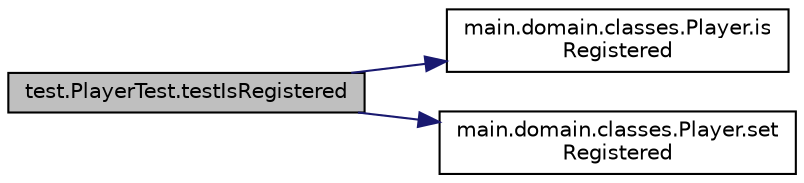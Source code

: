 digraph "test.PlayerTest.testIsRegistered"
{
 // INTERACTIVE_SVG=YES
 // LATEX_PDF_SIZE
  edge [fontname="Helvetica",fontsize="10",labelfontname="Helvetica",labelfontsize="10"];
  node [fontname="Helvetica",fontsize="10",shape=record];
  rankdir="LR";
  Node1 [label="test.PlayerTest.testIsRegistered",height=0.2,width=0.4,color="black", fillcolor="grey75", style="filled", fontcolor="black",tooltip=" "];
  Node1 -> Node2 [color="midnightblue",fontsize="10",style="solid",fontname="Helvetica"];
  Node2 [label="main.domain.classes.Player.is\lRegistered",height=0.2,width=0.4,color="black", fillcolor="white", style="filled",URL="$classmain_1_1domain_1_1classes_1_1Player.html#af694f80eb9f71061624b8a05afb1686c",tooltip=" "];
  Node1 -> Node3 [color="midnightblue",fontsize="10",style="solid",fontname="Helvetica"];
  Node3 [label="main.domain.classes.Player.set\lRegistered",height=0.2,width=0.4,color="black", fillcolor="white", style="filled",URL="$classmain_1_1domain_1_1classes_1_1Player.html#ad6f855fd0060147f406026f1152b5f17",tooltip=" "];
}

